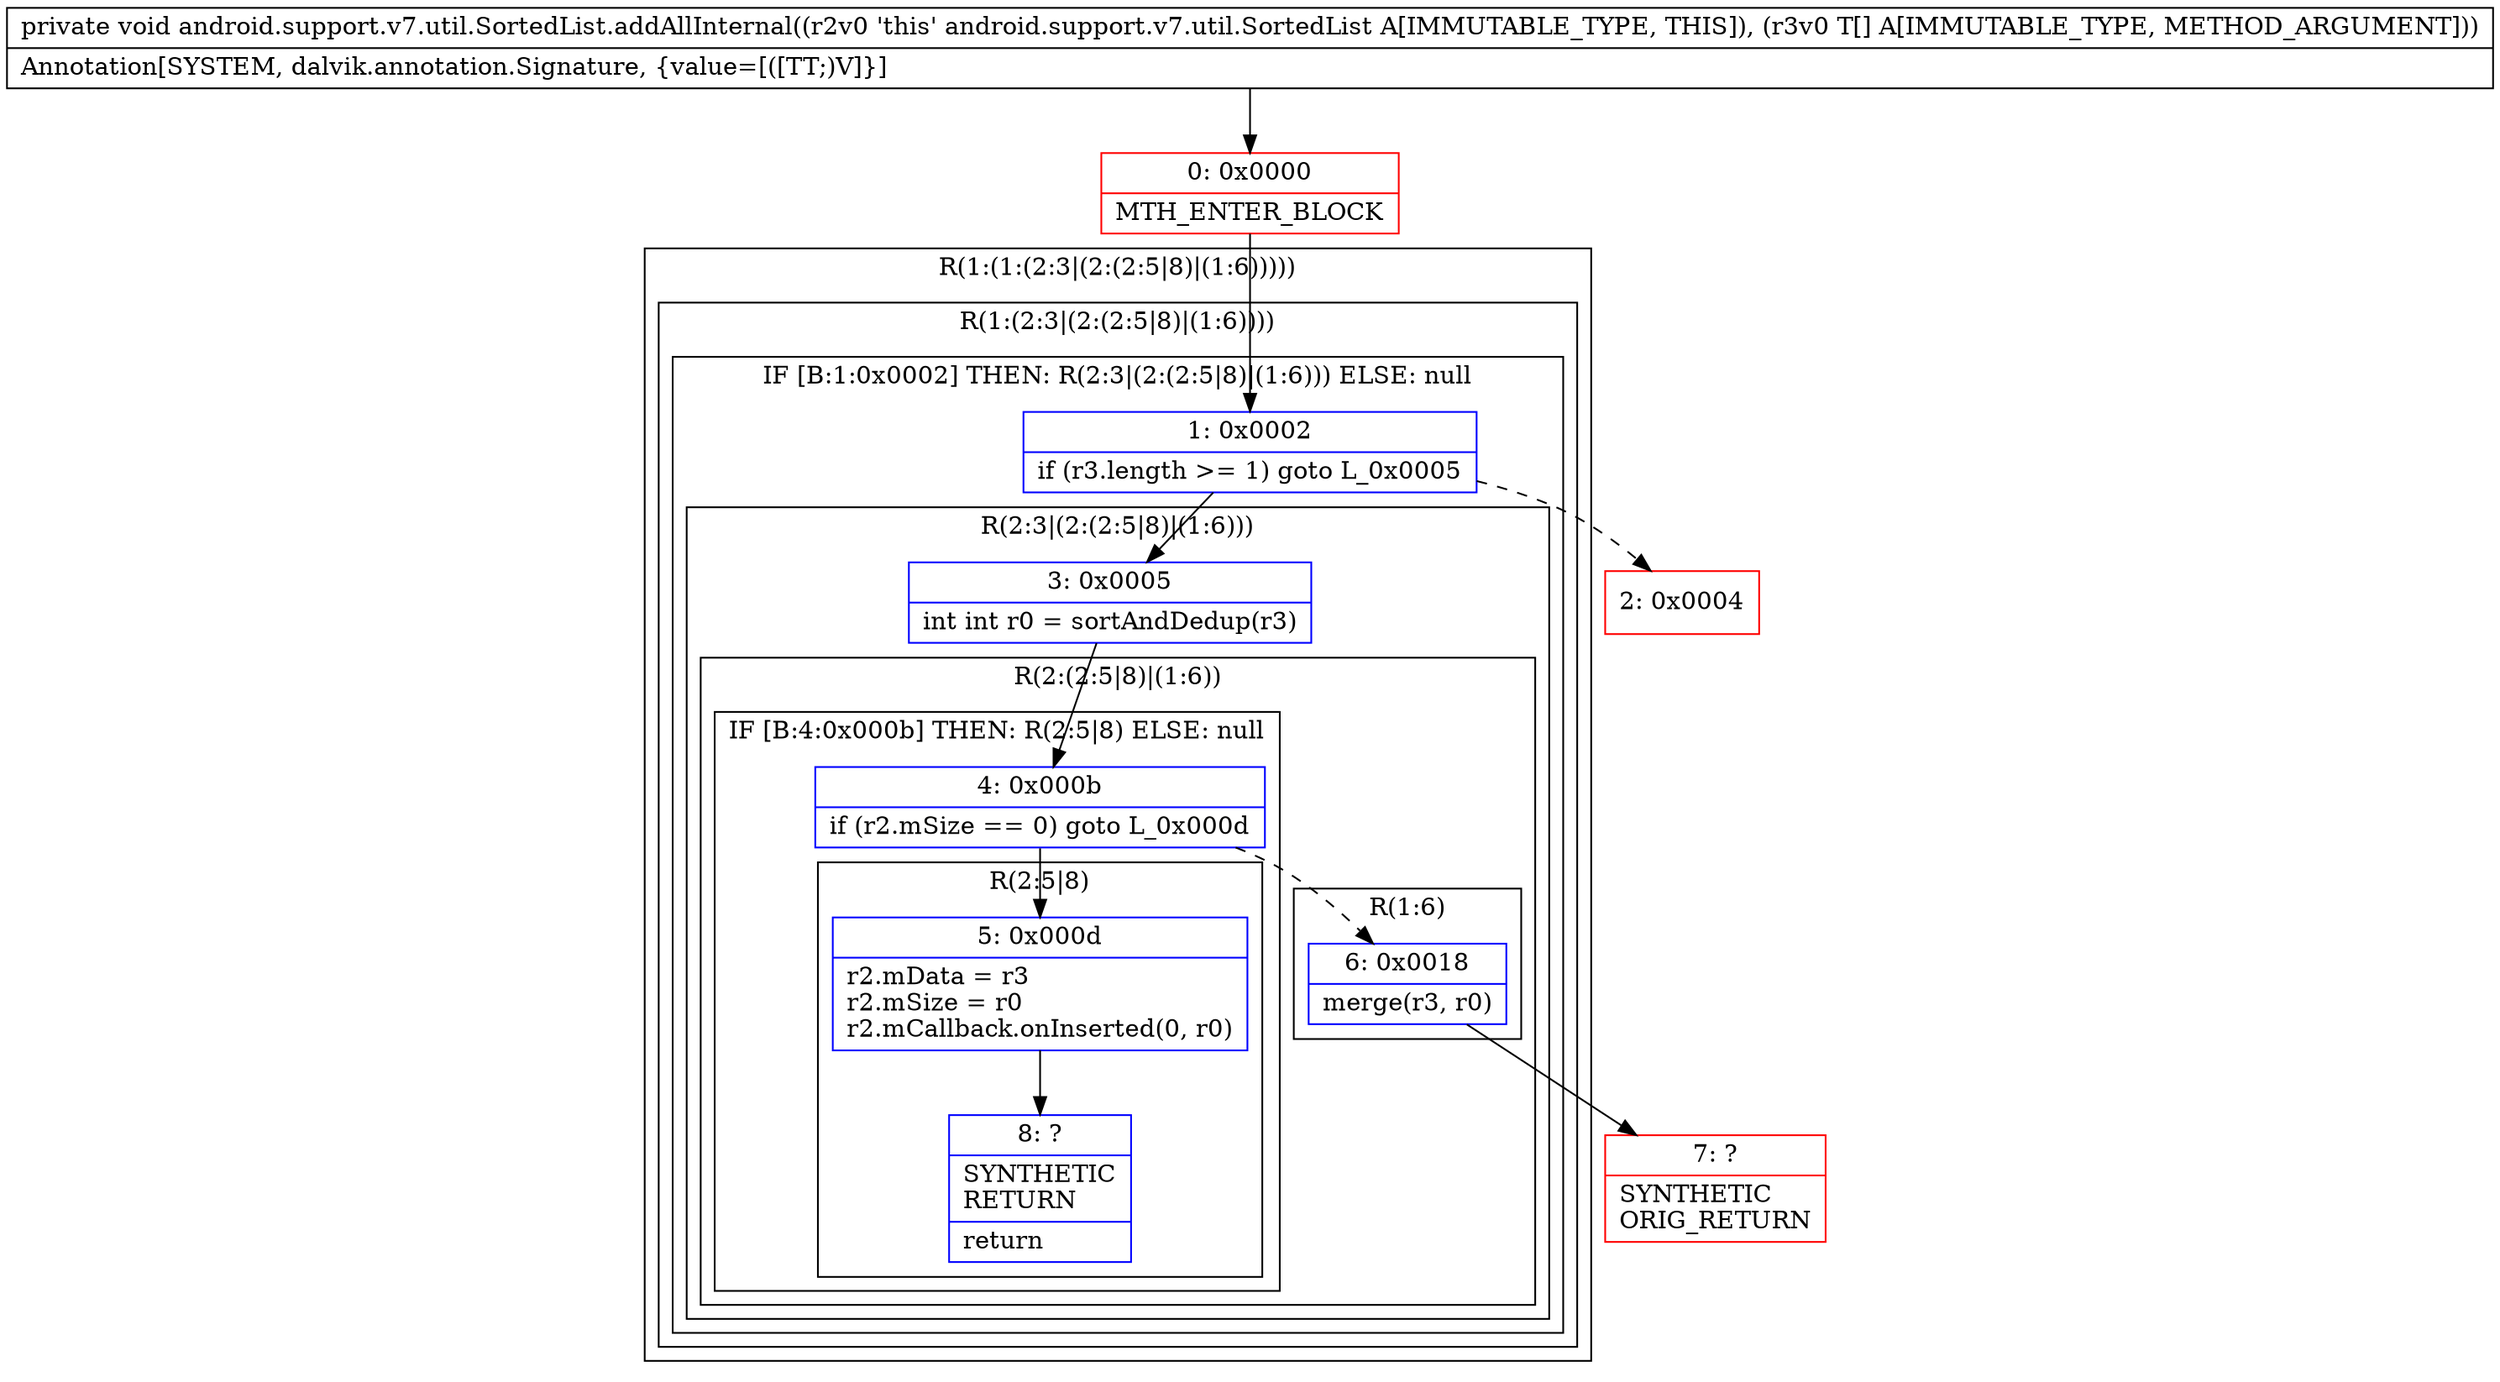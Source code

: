 digraph "CFG forandroid.support.v7.util.SortedList.addAllInternal([Ljava\/lang\/Object;)V" {
subgraph cluster_Region_1588179436 {
label = "R(1:(1:(2:3|(2:(2:5|8)|(1:6)))))";
node [shape=record,color=blue];
subgraph cluster_Region_1825776885 {
label = "R(1:(2:3|(2:(2:5|8)|(1:6))))";
node [shape=record,color=blue];
subgraph cluster_IfRegion_968130546 {
label = "IF [B:1:0x0002] THEN: R(2:3|(2:(2:5|8)|(1:6))) ELSE: null";
node [shape=record,color=blue];
Node_1 [shape=record,label="{1\:\ 0x0002|if (r3.length \>= 1) goto L_0x0005\l}"];
subgraph cluster_Region_911131808 {
label = "R(2:3|(2:(2:5|8)|(1:6)))";
node [shape=record,color=blue];
Node_3 [shape=record,label="{3\:\ 0x0005|int int r0 = sortAndDedup(r3)\l}"];
subgraph cluster_Region_2001878682 {
label = "R(2:(2:5|8)|(1:6))";
node [shape=record,color=blue];
subgraph cluster_IfRegion_1692911437 {
label = "IF [B:4:0x000b] THEN: R(2:5|8) ELSE: null";
node [shape=record,color=blue];
Node_4 [shape=record,label="{4\:\ 0x000b|if (r2.mSize == 0) goto L_0x000d\l}"];
subgraph cluster_Region_599606260 {
label = "R(2:5|8)";
node [shape=record,color=blue];
Node_5 [shape=record,label="{5\:\ 0x000d|r2.mData = r3\lr2.mSize = r0\lr2.mCallback.onInserted(0, r0)\l}"];
Node_8 [shape=record,label="{8\:\ ?|SYNTHETIC\lRETURN\l|return\l}"];
}
}
subgraph cluster_Region_1754063268 {
label = "R(1:6)";
node [shape=record,color=blue];
Node_6 [shape=record,label="{6\:\ 0x0018|merge(r3, r0)\l}"];
}
}
}
}
}
}
Node_0 [shape=record,color=red,label="{0\:\ 0x0000|MTH_ENTER_BLOCK\l}"];
Node_2 [shape=record,color=red,label="{2\:\ 0x0004}"];
Node_7 [shape=record,color=red,label="{7\:\ ?|SYNTHETIC\lORIG_RETURN\l}"];
MethodNode[shape=record,label="{private void android.support.v7.util.SortedList.addAllInternal((r2v0 'this' android.support.v7.util.SortedList A[IMMUTABLE_TYPE, THIS]), (r3v0 T[] A[IMMUTABLE_TYPE, METHOD_ARGUMENT]))  | Annotation[SYSTEM, dalvik.annotation.Signature, \{value=[([TT;)V]\}]\l}"];
MethodNode -> Node_0;
Node_1 -> Node_2[style=dashed];
Node_1 -> Node_3;
Node_3 -> Node_4;
Node_4 -> Node_5;
Node_4 -> Node_6[style=dashed];
Node_5 -> Node_8;
Node_6 -> Node_7;
Node_0 -> Node_1;
}

